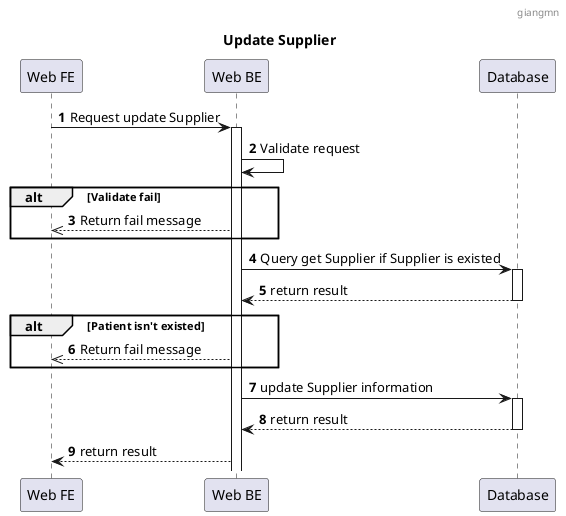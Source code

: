 @startuml
header : giangmn
title: Update Supplier
autonumber

participant "Web FE" as fe
participant "Web BE" as be
participant "Database" as db

fe -> be: Request update Supplier
be++
be -> be: Validate request
alt Validate fail
be -->> fe: Return fail message
end

be -> db: Query get Supplier if Supplier is existed
db++
db --> be: return result
db--
alt Patient isn't existed
be -->> fe: Return fail message
end
be->db: update Supplier information
db++
db--> be: return result
db--
be --> fe: return result
@enduml